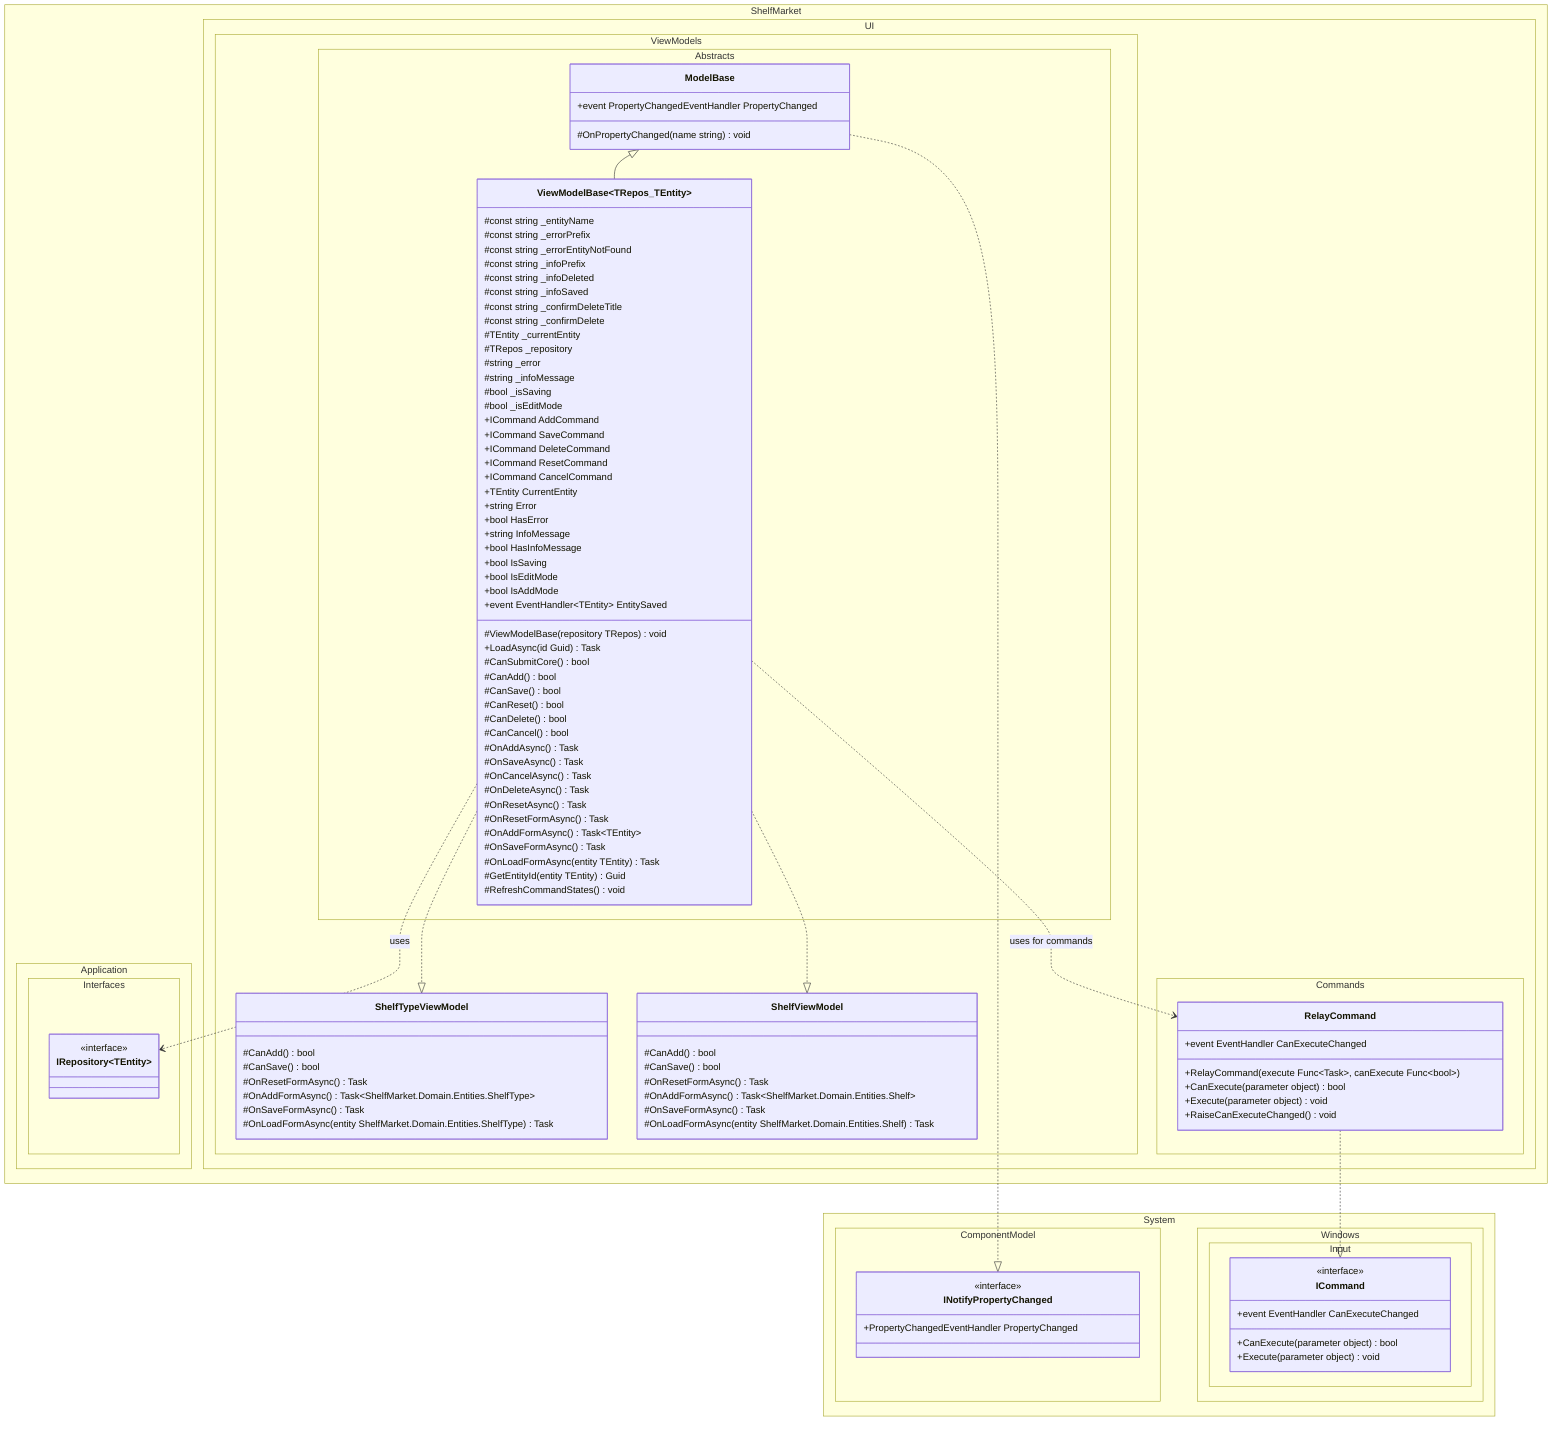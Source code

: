 ﻿classDiagram

namespace System.ComponentModel {
    class INotifyPropertyChanged {
        <<interface>>
        +PropertyChangedEventHandler PropertyChanged
    }
}

namespace System.Windows.Input {
    class ICommand {
        <<interface>>
        +CanExecute(parameter object) bool
        +Execute(parameter object) void
        +event EventHandler CanExecuteChanged
    }
}

namespace ShelfMarket.Application.Interfaces {
    class IRepository~TEntity~ {
        <<interface>>
    }
}

namespace ShelfMarket.UI.ViewModels.Abstracts {
    class ModelBase {
        +event PropertyChangedEventHandler PropertyChanged
        #OnPropertyChanged(name string) void
    }

    class ViewModelBase~TRepos_TEntity~ {
        %% Constants (protected)
        #const string _entityName
        #const string _errorPrefix
        #const string _errorEntityNotFound
        #const string _infoPrefix
        #const string _infoDeleted
        #const string _infoSaved
        #const string _confirmDeleteTitle
        #const string _confirmDelete

        %% Fields (protected)
        #TEntity _currentEntity
        #TRepos _repository
        #string _error
        #string _infoMessage
        #bool _isSaving
        #bool _isEditMode

        %% Ctor (protected)
        #ViewModelBase(repository TRepos) void

        %% Public API
        +ICommand AddCommand
        +ICommand SaveCommand
        +ICommand DeleteCommand
        +ICommand ResetCommand
        +ICommand CancelCommand
        +TEntity CurrentEntity
        +string Error
        +bool HasError
        +string InfoMessage
        +bool HasInfoMessage
        +bool IsSaving
        +bool IsEditMode
        +bool IsAddMode
        +event EventHandler~TEntity~ EntitySaved
        +LoadAsync(id Guid) Task

        %% Protected virtual/abstract
        #CanSubmitCore() bool
        #CanAdd() bool
        #CanSave() bool
        #CanReset() bool
        #CanDelete() bool
        #CanCancel() bool
        #OnAddAsync() Task
        #OnSaveAsync() Task
        #OnCancelAsync() Task
        #OnDeleteAsync() Task
        #OnResetAsync() Task
        #OnResetFormAsync() Task
        #OnAddFormAsync() Task~TEntity~
        #OnSaveFormAsync() Task
        #OnLoadFormAsync(entity TEntity) Task
        #GetEntityId(entity TEntity) Guid
        #RefreshCommandStates() void
    }
}

namespace ShelfMarket.UI.Commands {
    class RelayCommand {
        +RelayCommand(execute Func~Task~, canExecute Func~bool~)
        +CanExecute(parameter object) bool
        +Execute(parameter object) void
        +event EventHandler CanExecuteChanged
        +RaiseCanExecuteChanged() void
    }
}

namespace ShelfMarket.UI.ViewModels {
    class ShelfTypeViewModel {
        %% Protected overrides
        #CanAdd() bool
        #CanSave() bool
        #OnResetFormAsync() Task
        #OnAddFormAsync() Task~ShelfMarket.Domain.Entities.ShelfType~
        #OnSaveFormAsync() Task
        #OnLoadFormAsync(entity ShelfMarket.Domain.Entities.ShelfType) Task
    }

    class ShelfViewModel {
        %% Protected overrides
        #CanAdd() bool
        #CanSave() bool
        #OnResetFormAsync() Task
        #OnAddFormAsync() Task~ShelfMarket.Domain.Entities.Shelf~
        #OnSaveFormAsync() Task
        #OnLoadFormAsync(entity ShelfMarket.Domain.Entities.Shelf) Task
    }
}

ModelBase ..|> INotifyPropertyChanged
ModelBase <|-- ViewModelBase
ViewModelBase ..> IRepository : uses
RelayCommand ..|> ICommand
ViewModelBase ..> RelayCommand : uses for commands
ViewModelBase ..|> ShelfTypeViewModel
ViewModelBase ..|> ShelfViewModel